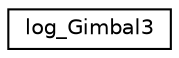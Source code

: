 digraph "Graphical Class Hierarchy"
{
 // INTERACTIVE_SVG=YES
  edge [fontname="Helvetica",fontsize="10",labelfontname="Helvetica",labelfontsize="10"];
  node [fontname="Helvetica",fontsize="10",shape=record];
  rankdir="LR";
  Node1 [label="log_Gimbal3",height=0.2,width=0.4,color="black", fillcolor="white", style="filled",URL="$structlog__Gimbal3.html"];
}
